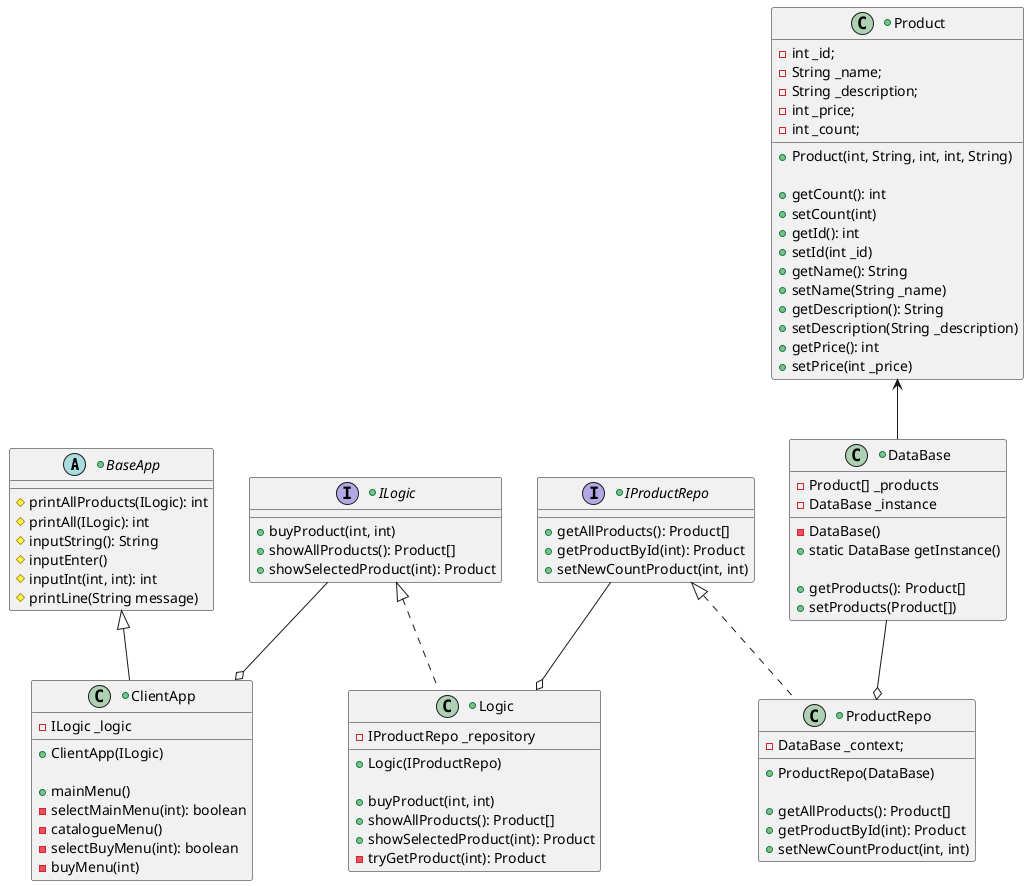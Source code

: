 @startuml


+abstract class BaseApp {
    #printAllProducts(ILogic): int
    #printAll(ILogic): int
    #inputString(): String
    #inputEnter()
    #inputInt(int, int): int
    #printLine(String message)
}

+class ClientApp extends BaseApp {
    - ILogic _logic
    + ClientApp(ILogic)

    + mainMenu()
    - selectMainMenu(int): boolean
    - catalogueMenu()
    - selectBuyMenu(int): boolean
    - buyMenu(int)
}

+class DataBase {
    - Product[] _products
    - DataBase _instance
    - DataBase()
    + static DataBase getInstance()

    + getProducts(): Product[]
    + setProducts(Product[])
}

+class Product {
    - int _id;
    - String _name;
    - String _description;
    - int _price;
    - int _count;

    + Product(int, String, int, int, String)

    + getCount(): int
    + setCount(int)
    + getId(): int
    + setId(int _id)
    + getName(): String
    + setName(String _name)
    + getDescription(): String
    + setDescription(String _description)
    + getPrice(): int
    + setPrice(int _price)
}

+class ProductRepo implements IProductRepo {
    - DataBase _context;

    + ProductRepo(DataBase)

    + getAllProducts(): Product[]
    + getProductById(int): Product
    + setNewCountProduct(int, int)
}

+interface IProductRepo {
    + getAllProducts(): Product[]
    + getProductById(int): Product
    + setNewCountProduct(int, int)
}

+class Logic implements ILogic {
    - IProductRepo _repository

    + Logic(IProductRepo)

    + buyProduct(int, int)
    + showAllProducts(): Product[]
    + showSelectedProduct(int): Product
    - tryGetProduct(int): Product
}

+interface ILogic {
    + buyProduct(int, int)
    + showAllProducts(): Product[]
    + showSelectedProduct(int): Product
}

IProductRepo --o Logic
ILogic --o ClientApp
DataBase --o ProductRepo
Product <-- DataBase

@enduml